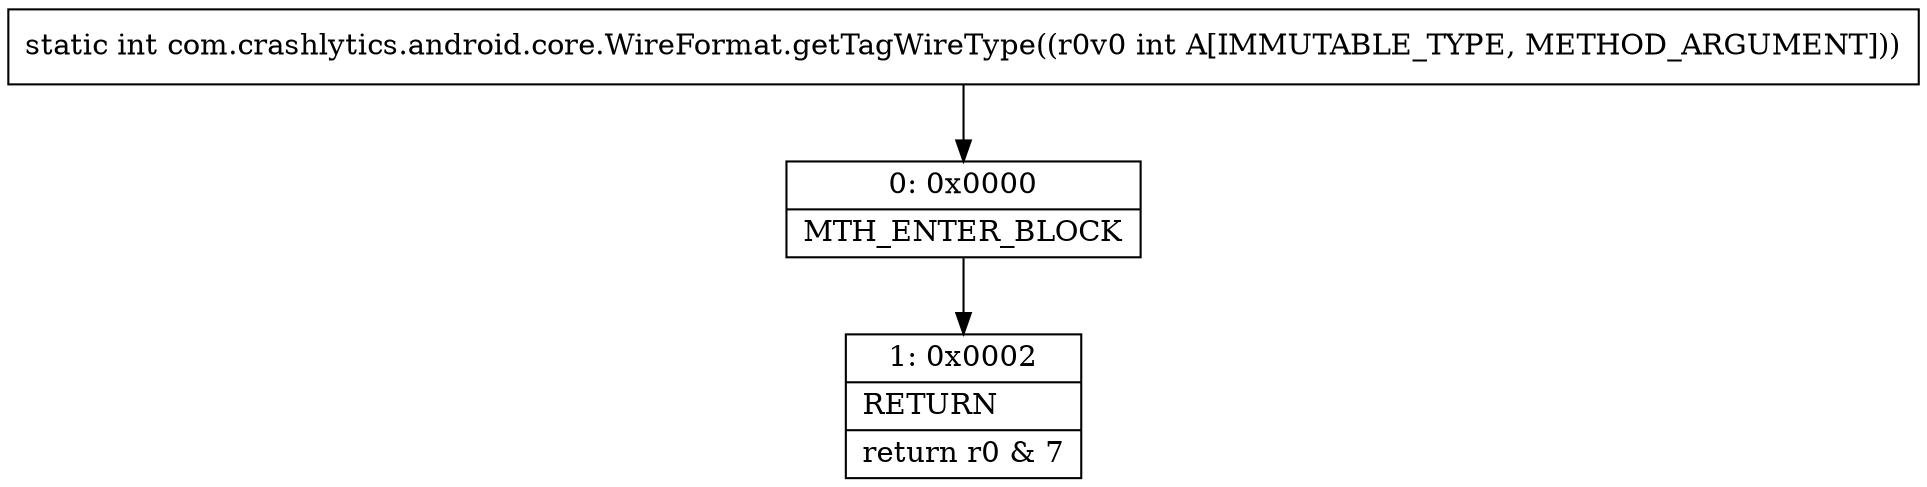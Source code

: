 digraph "CFG forcom.crashlytics.android.core.WireFormat.getTagWireType(I)I" {
Node_0 [shape=record,label="{0\:\ 0x0000|MTH_ENTER_BLOCK\l}"];
Node_1 [shape=record,label="{1\:\ 0x0002|RETURN\l|return r0 & 7\l}"];
MethodNode[shape=record,label="{static int com.crashlytics.android.core.WireFormat.getTagWireType((r0v0 int A[IMMUTABLE_TYPE, METHOD_ARGUMENT])) }"];
MethodNode -> Node_0;
Node_0 -> Node_1;
}

